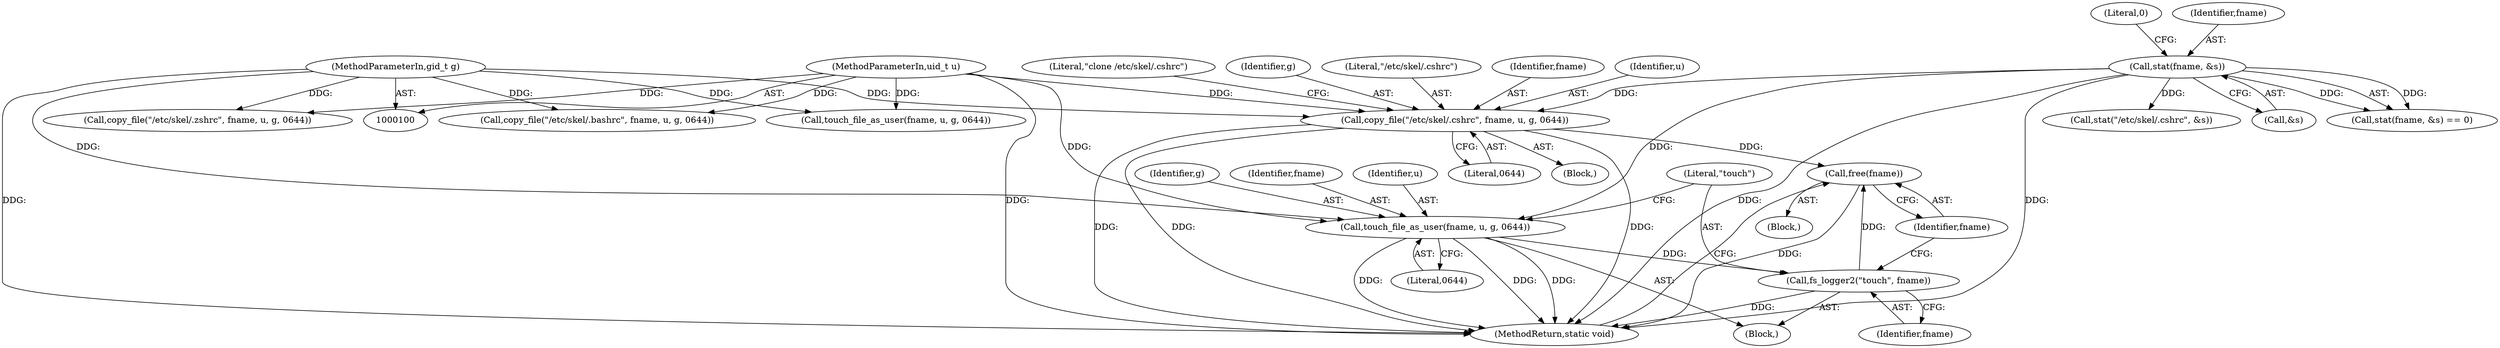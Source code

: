 digraph "0_firejail_b8a4ff9775318ca5e679183884a6a63f3da8f863_1@API" {
"1000233" [label="(Call,free(fname))"];
"1000215" [label="(Call,copy_file(\"/etc/skel/.cshrc\", fname, u, g, 0644))"];
"1000201" [label="(Call,stat(fname, &s))"];
"1000102" [label="(MethodParameterIn,uid_t u)"];
"1000103" [label="(MethodParameterIn,gid_t g)"];
"1000230" [label="(Call,fs_logger2(\"touch\", fname))"];
"1000225" [label="(Call,touch_file_as_user(fname, u, g, 0644))"];
"1000224" [label="(Block,)"];
"1000220" [label="(Literal,0644)"];
"1000186" [label="(Block,)"];
"1000232" [label="(Identifier,fname)"];
"1000215" [label="(Call,copy_file(\"/etc/skel/.cshrc\", fname, u, g, 0644))"];
"1000222" [label="(Literal,\"clone /etc/skel/.cshrc\")"];
"1000205" [label="(Literal,0)"];
"1000225" [label="(Call,touch_file_as_user(fname, u, g, 0644))"];
"1000219" [label="(Identifier,g)"];
"1000164" [label="(Call,touch_file_as_user(fname, u, g, 0644))"];
"1000214" [label="(Block,)"];
"1000216" [label="(Literal,\"/etc/skel/.cshrc\")"];
"1000203" [label="(Call,&s)"];
"1000200" [label="(Call,stat(fname, &s) == 0)"];
"1000230" [label="(Call,fs_logger2(\"touch\", fname))"];
"1000217" [label="(Identifier,fname)"];
"1000229" [label="(Literal,0644)"];
"1000265" [label="(Call,copy_file(\"/etc/skel/.bashrc\", fname, u, g, 0644))"];
"1000103" [label="(MethodParameterIn,gid_t g)"];
"1000102" [label="(MethodParameterIn,uid_t u)"];
"1000228" [label="(Identifier,g)"];
"1000202" [label="(Identifier,fname)"];
"1000275" [label="(MethodReturn,static void)"];
"1000233" [label="(Call,free(fname))"];
"1000201" [label="(Call,stat(fname, &s))"];
"1000154" [label="(Call,copy_file(\"/etc/skel/.zshrc\", fname, u, g, 0644))"];
"1000226" [label="(Identifier,fname)"];
"1000231" [label="(Literal,\"touch\")"];
"1000218" [label="(Identifier,u)"];
"1000234" [label="(Identifier,fname)"];
"1000209" [label="(Call,stat(\"/etc/skel/.cshrc\", &s))"];
"1000227" [label="(Identifier,u)"];
"1000233" -> "1000186"  [label="AST: "];
"1000233" -> "1000234"  [label="CFG: "];
"1000234" -> "1000233"  [label="AST: "];
"1000275" -> "1000233"  [label="CFG: "];
"1000233" -> "1000275"  [label="DDG: "];
"1000215" -> "1000233"  [label="DDG: "];
"1000230" -> "1000233"  [label="DDG: "];
"1000215" -> "1000214"  [label="AST: "];
"1000215" -> "1000220"  [label="CFG: "];
"1000216" -> "1000215"  [label="AST: "];
"1000217" -> "1000215"  [label="AST: "];
"1000218" -> "1000215"  [label="AST: "];
"1000219" -> "1000215"  [label="AST: "];
"1000220" -> "1000215"  [label="AST: "];
"1000222" -> "1000215"  [label="CFG: "];
"1000215" -> "1000275"  [label="DDG: "];
"1000215" -> "1000275"  [label="DDG: "];
"1000215" -> "1000275"  [label="DDG: "];
"1000201" -> "1000215"  [label="DDG: "];
"1000102" -> "1000215"  [label="DDG: "];
"1000103" -> "1000215"  [label="DDG: "];
"1000201" -> "1000200"  [label="AST: "];
"1000201" -> "1000203"  [label="CFG: "];
"1000202" -> "1000201"  [label="AST: "];
"1000203" -> "1000201"  [label="AST: "];
"1000205" -> "1000201"  [label="CFG: "];
"1000201" -> "1000275"  [label="DDG: "];
"1000201" -> "1000275"  [label="DDG: "];
"1000201" -> "1000200"  [label="DDG: "];
"1000201" -> "1000200"  [label="DDG: "];
"1000201" -> "1000209"  [label="DDG: "];
"1000201" -> "1000225"  [label="DDG: "];
"1000102" -> "1000100"  [label="AST: "];
"1000102" -> "1000275"  [label="DDG: "];
"1000102" -> "1000154"  [label="DDG: "];
"1000102" -> "1000164"  [label="DDG: "];
"1000102" -> "1000225"  [label="DDG: "];
"1000102" -> "1000265"  [label="DDG: "];
"1000103" -> "1000100"  [label="AST: "];
"1000103" -> "1000275"  [label="DDG: "];
"1000103" -> "1000154"  [label="DDG: "];
"1000103" -> "1000164"  [label="DDG: "];
"1000103" -> "1000225"  [label="DDG: "];
"1000103" -> "1000265"  [label="DDG: "];
"1000230" -> "1000224"  [label="AST: "];
"1000230" -> "1000232"  [label="CFG: "];
"1000231" -> "1000230"  [label="AST: "];
"1000232" -> "1000230"  [label="AST: "];
"1000234" -> "1000230"  [label="CFG: "];
"1000230" -> "1000275"  [label="DDG: "];
"1000225" -> "1000230"  [label="DDG: "];
"1000225" -> "1000224"  [label="AST: "];
"1000225" -> "1000229"  [label="CFG: "];
"1000226" -> "1000225"  [label="AST: "];
"1000227" -> "1000225"  [label="AST: "];
"1000228" -> "1000225"  [label="AST: "];
"1000229" -> "1000225"  [label="AST: "];
"1000231" -> "1000225"  [label="CFG: "];
"1000225" -> "1000275"  [label="DDG: "];
"1000225" -> "1000275"  [label="DDG: "];
"1000225" -> "1000275"  [label="DDG: "];
}
